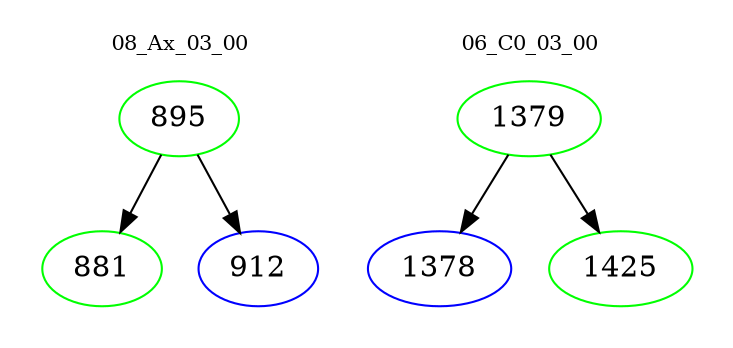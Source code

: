 digraph{
subgraph cluster_0 {
color = white
label = "08_Ax_03_00";
fontsize=10;
T0_895 [label="895", color="green"]
T0_895 -> T0_881 [color="black"]
T0_881 [label="881", color="green"]
T0_895 -> T0_912 [color="black"]
T0_912 [label="912", color="blue"]
}
subgraph cluster_1 {
color = white
label = "06_C0_03_00";
fontsize=10;
T1_1379 [label="1379", color="green"]
T1_1379 -> T1_1378 [color="black"]
T1_1378 [label="1378", color="blue"]
T1_1379 -> T1_1425 [color="black"]
T1_1425 [label="1425", color="green"]
}
}
